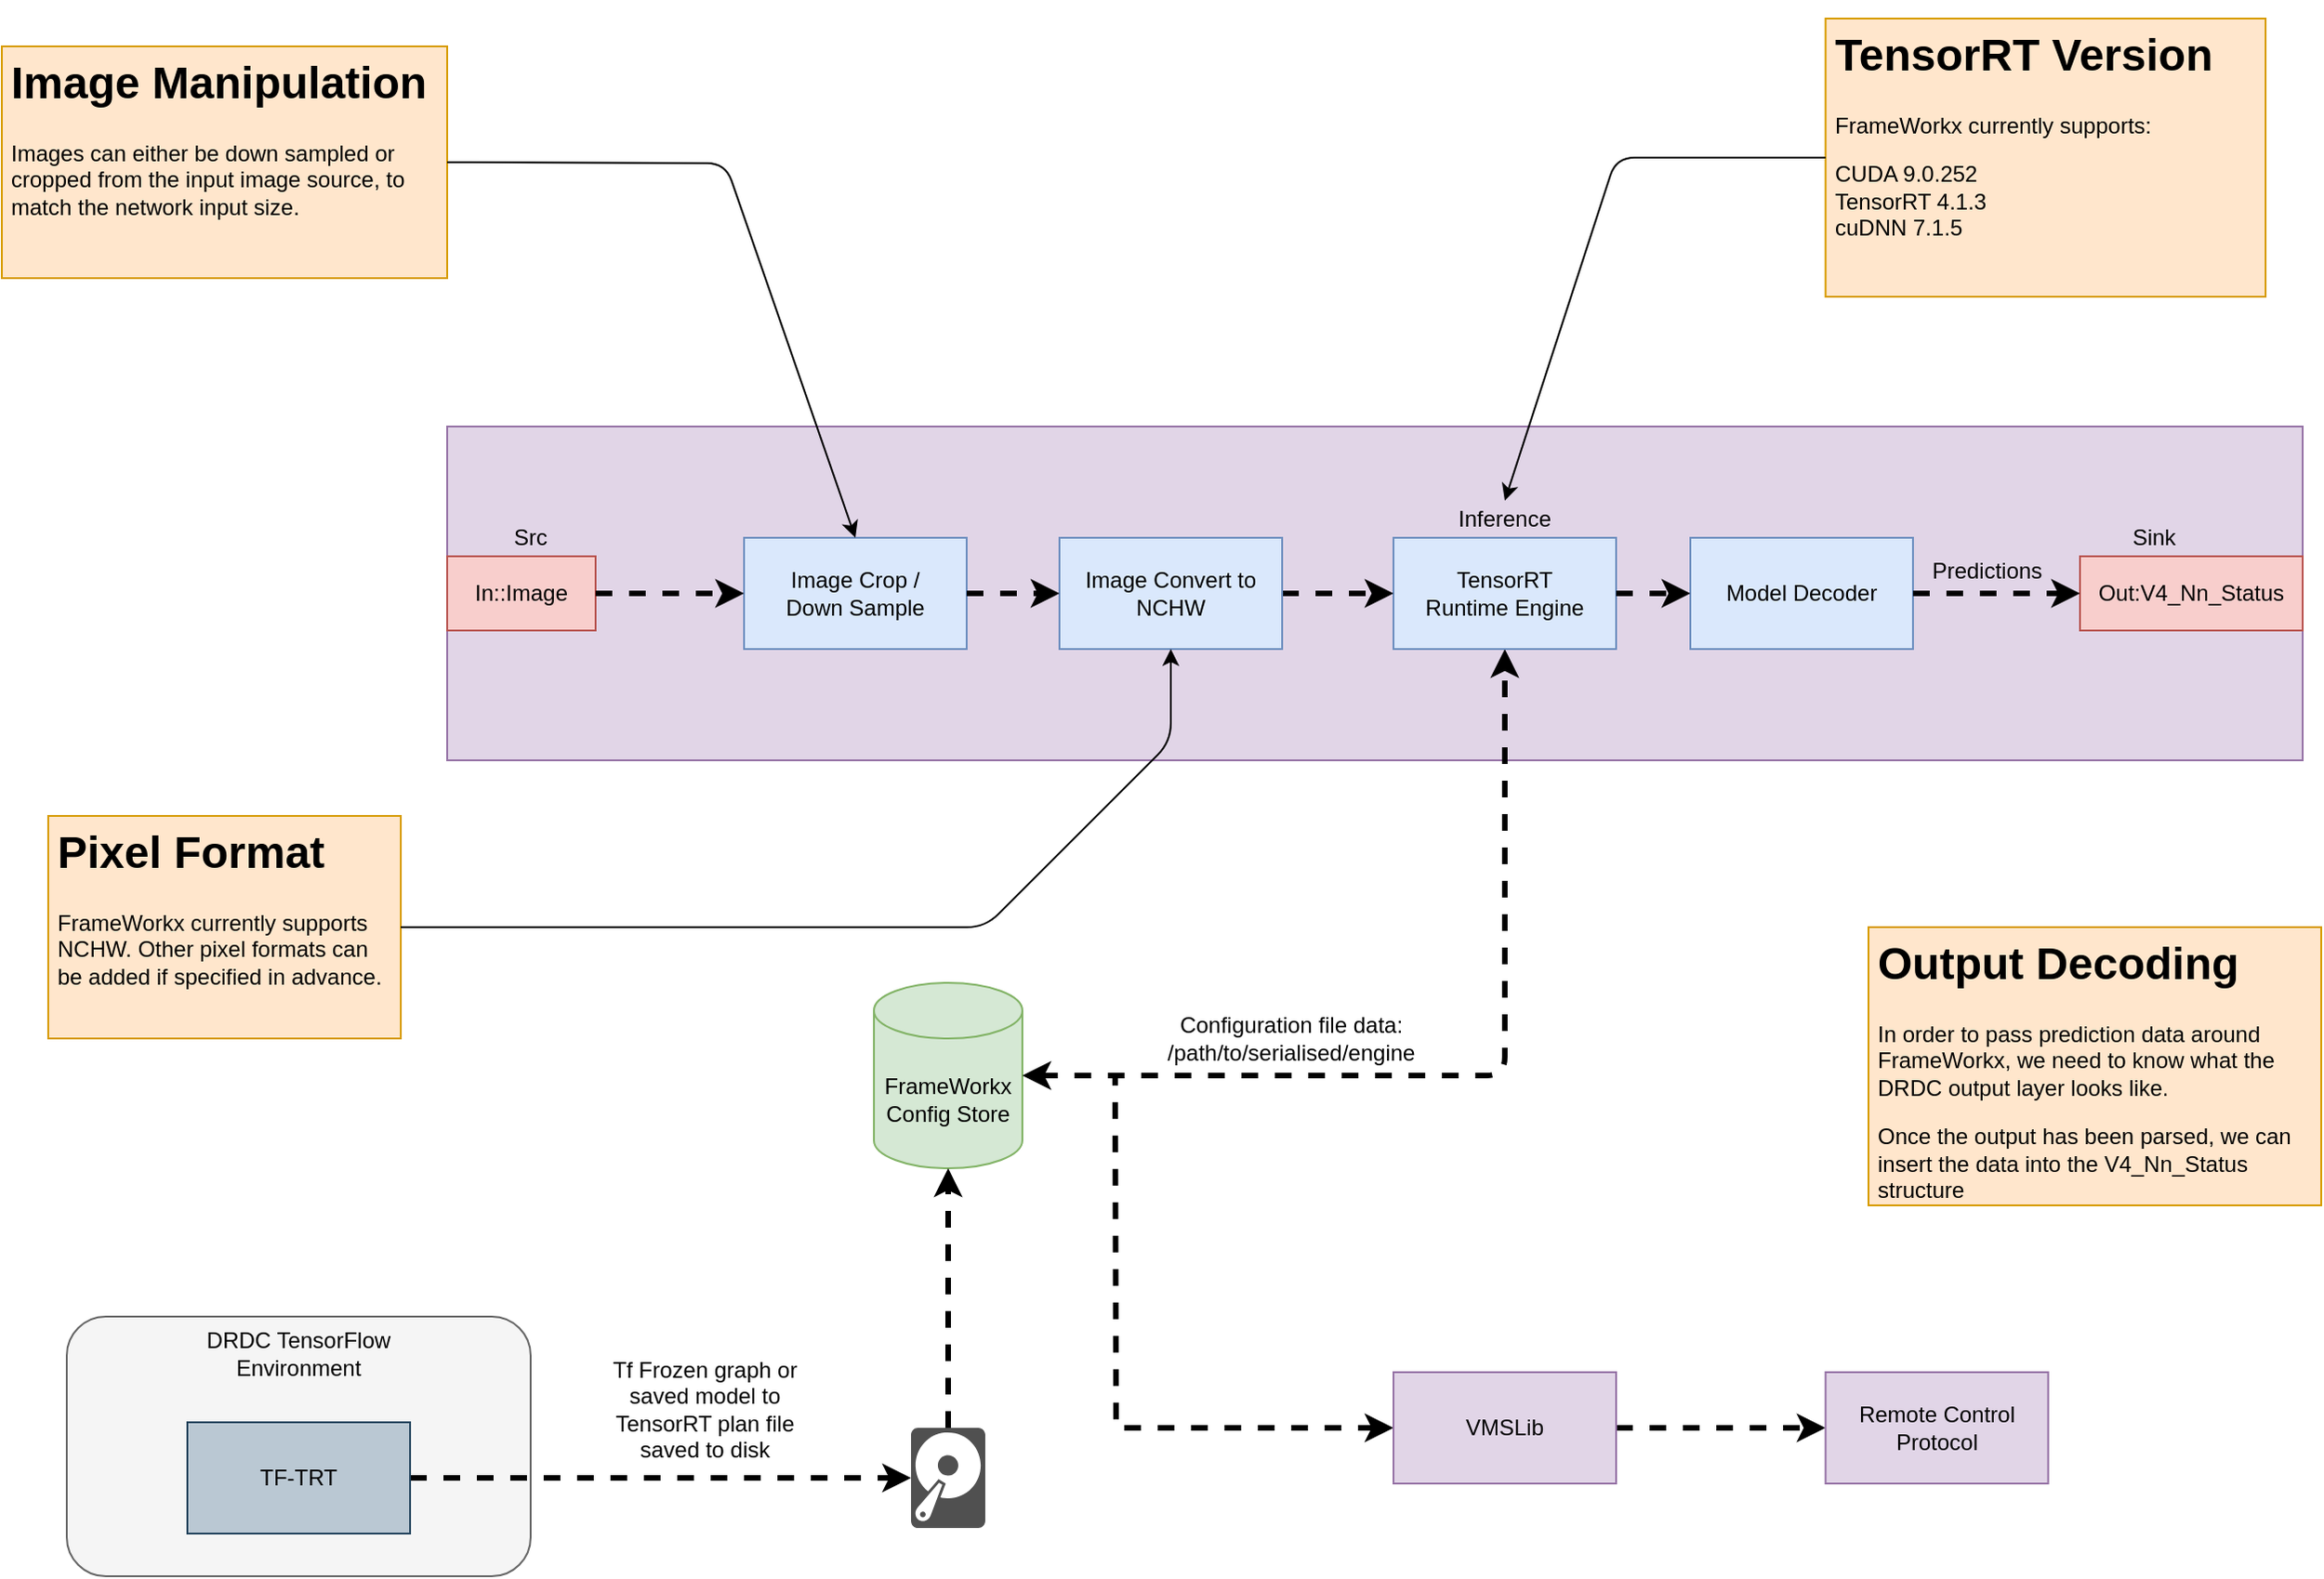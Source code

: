 <mxfile version="14.3.0" type="github">
  <diagram id="KwXItZOLm563Cn7FzS6w" name="Page-1">
    <mxGraphModel dx="2924" dy="1832" grid="1" gridSize="10" guides="1" tooltips="1" connect="1" arrows="1" fold="1" page="1" pageScale="1" pageWidth="827" pageHeight="1169" math="0" shadow="0">
      <root>
        <mxCell id="0" />
        <mxCell id="1" parent="0" />
        <mxCell id="UBeTGBGxpD2IlM4JwGMD-19" value="" style="rounded=1;whiteSpace=wrap;html=1;fillColor=#f5f5f5;strokeColor=#666666;fontColor=#333333;" vertex="1" parent="1">
          <mxGeometry x="-295" y="750" width="250" height="140" as="geometry" />
        </mxCell>
        <mxCell id="TfpygzVhcYEVbCiinkKd-1" value="" style="rounded=0;whiteSpace=wrap;html=1;fillColor=#e1d5e7;strokeColor=#9673a6;" parent="1" vertex="1">
          <mxGeometry x="-90" y="270" width="1000" height="180" as="geometry" />
        </mxCell>
        <mxCell id="UBeTGBGxpD2IlM4JwGMD-16" style="edgeStyle=orthogonalEdgeStyle;rounded=0;orthogonalLoop=1;jettySize=auto;html=1;dashed=1;startArrow=none;startFill=0;endArrow=classic;endFill=1;strokeWidth=3;" edge="1" parent="1" source="TfpygzVhcYEVbCiinkKd-9" target="TfpygzVhcYEVbCiinkKd-14">
          <mxGeometry relative="1" as="geometry" />
        </mxCell>
        <mxCell id="TfpygzVhcYEVbCiinkKd-9" value="TF-TRT" style="rounded=0;whiteSpace=wrap;html=1;fillColor=#bac8d3;strokeColor=#23445d;" parent="1" vertex="1">
          <mxGeometry x="-230" y="807" width="120" height="60" as="geometry" />
        </mxCell>
        <mxCell id="TfpygzVhcYEVbCiinkKd-11" value="FrameWorkx&lt;br&gt;Config Store" style="shape=cylinder3;whiteSpace=wrap;html=1;boundedLbl=1;backgroundOutline=1;size=15;fillColor=#d5e8d4;strokeColor=#82b366;" parent="1" vertex="1">
          <mxGeometry x="140" y="570" width="80" height="100" as="geometry" />
        </mxCell>
        <mxCell id="TfpygzVhcYEVbCiinkKd-13" value="" style="endArrow=classic;startArrow=classic;html=1;dashed=1;strokeWidth=3;exitX=1;exitY=0.5;exitDx=0;exitDy=0;exitPerimeter=0;entryX=0.5;entryY=1;entryDx=0;entryDy=0;" parent="1" source="TfpygzVhcYEVbCiinkKd-11" target="TfpygzVhcYEVbCiinkKd-10" edge="1">
          <mxGeometry width="50" height="50" relative="1" as="geometry">
            <mxPoint x="320" y="550" as="sourcePoint" />
            <mxPoint x="370" y="500" as="targetPoint" />
            <Array as="points">
              <mxPoint x="480" y="620" />
            </Array>
          </mxGeometry>
        </mxCell>
        <mxCell id="TfpygzVhcYEVbCiinkKd-15" style="edgeStyle=orthogonalEdgeStyle;rounded=0;orthogonalLoop=1;jettySize=auto;html=1;entryX=0.5;entryY=1;entryDx=0;entryDy=0;entryPerimeter=0;dashed=1;strokeWidth=3;" parent="1" source="TfpygzVhcYEVbCiinkKd-14" target="TfpygzVhcYEVbCiinkKd-11" edge="1">
          <mxGeometry relative="1" as="geometry" />
        </mxCell>
        <mxCell id="TfpygzVhcYEVbCiinkKd-14" value="" style="pointerEvents=1;shadow=0;dashed=0;html=1;strokeColor=none;fillColor=#505050;labelPosition=center;verticalLabelPosition=bottom;verticalAlign=top;outlineConnect=0;align=center;shape=mxgraph.office.devices.hard_disk;" parent="1" vertex="1">
          <mxGeometry x="160" y="810" width="40" height="54" as="geometry" />
        </mxCell>
        <mxCell id="TfpygzVhcYEVbCiinkKd-19" value="Inference" style="text;html=1;strokeColor=none;fillColor=none;align=center;verticalAlign=middle;whiteSpace=wrap;rounded=0;" parent="1" vertex="1">
          <mxGeometry x="460" y="310" width="40" height="20" as="geometry" />
        </mxCell>
        <mxCell id="TfpygzVhcYEVbCiinkKd-27" value="Tf Frozen graph or saved model to TensorRT plan file saved to disk" style="text;html=1;strokeColor=none;fillColor=none;align=center;verticalAlign=middle;whiteSpace=wrap;rounded=0;" parent="1" vertex="1">
          <mxGeometry x="-6" y="780" width="110" height="40" as="geometry" />
        </mxCell>
        <mxCell id="TfpygzVhcYEVbCiinkKd-28" value="Configuration file data:&lt;br&gt;/path/to/serialised/engine" style="text;html=1;strokeColor=none;fillColor=none;align=center;verticalAlign=middle;whiteSpace=wrap;rounded=0;" parent="1" vertex="1">
          <mxGeometry x="310" y="580" width="110" height="40" as="geometry" />
        </mxCell>
        <mxCell id="UBeTGBGxpD2IlM4JwGMD-3" style="edgeStyle=orthogonalEdgeStyle;rounded=0;orthogonalLoop=1;jettySize=auto;html=1;exitX=0;exitY=0.5;exitDx=0;exitDy=0;strokeWidth=3;dashed=1;endArrow=none;endFill=0;startArrow=classic;startFill=1;" edge="1" parent="1" source="UBeTGBGxpD2IlM4JwGMD-1">
          <mxGeometry relative="1" as="geometry">
            <mxPoint x="270" y="620" as="targetPoint" />
          </mxGeometry>
        </mxCell>
        <mxCell id="UBeTGBGxpD2IlM4JwGMD-4" style="edgeStyle=orthogonalEdgeStyle;rounded=0;orthogonalLoop=1;jettySize=auto;html=1;exitX=1;exitY=0.5;exitDx=0;exitDy=0;dashed=1;startArrow=none;startFill=0;endArrow=classic;endFill=1;strokeWidth=3;entryX=0;entryY=0.5;entryDx=0;entryDy=0;" edge="1" parent="1" source="UBeTGBGxpD2IlM4JwGMD-1" target="UBeTGBGxpD2IlM4JwGMD-6">
          <mxGeometry relative="1" as="geometry">
            <mxPoint x="650" y="810" as="targetPoint" />
          </mxGeometry>
        </mxCell>
        <mxCell id="UBeTGBGxpD2IlM4JwGMD-1" value="VMSLib" style="rounded=0;whiteSpace=wrap;html=1;fillColor=#e1d5e7;strokeColor=#9673a6;" vertex="1" parent="1">
          <mxGeometry x="420" y="780" width="120" height="60" as="geometry" />
        </mxCell>
        <mxCell id="UBeTGBGxpD2IlM4JwGMD-6" value="Remote Control&lt;br&gt;Protocol" style="rounded=0;whiteSpace=wrap;html=1;fillColor=#e1d5e7;strokeColor=#9673a6;" vertex="1" parent="1">
          <mxGeometry x="652.85" y="780" width="120" height="60" as="geometry" />
        </mxCell>
        <mxCell id="UBeTGBGxpD2IlM4JwGMD-8" value="&lt;h1&gt;TensorRT Version&lt;/h1&gt;&lt;p&gt;FrameWorkx currently supports:&lt;/p&gt;&lt;p&gt;CUDA 9.0.252&lt;br&gt;TensorRT 4.1.3&lt;br&gt;cuDNN 7.1.5&lt;br&gt;&lt;br&gt;&lt;br&gt;&lt;/p&gt;" style="text;html=1;fillColor=#ffe6cc;spacing=5;spacingTop=-20;whiteSpace=wrap;overflow=hidden;rounded=0;strokeColor=#d79b00;" vertex="1" parent="1">
          <mxGeometry x="652.85" y="50" width="237.15" height="150" as="geometry" />
        </mxCell>
        <mxCell id="UBeTGBGxpD2IlM4JwGMD-20" value="DRDC TensorFlow Environment" style="text;html=1;strokeColor=none;fillColor=none;align=center;verticalAlign=middle;whiteSpace=wrap;rounded=0;" vertex="1" parent="1">
          <mxGeometry x="-230" y="760" width="120" height="20" as="geometry" />
        </mxCell>
        <mxCell id="UBeTGBGxpD2IlM4JwGMD-22" value="" style="group" vertex="1" connectable="0" parent="1">
          <mxGeometry x="-80" y="320" width="990" height="70" as="geometry" />
        </mxCell>
        <mxCell id="TfpygzVhcYEVbCiinkKd-2" value="In::Image" style="rounded=0;whiteSpace=wrap;html=1;fillColor=#f8cecc;strokeColor=#b85450;" parent="UBeTGBGxpD2IlM4JwGMD-22" vertex="1">
          <mxGeometry x="-10.01" y="20" width="80.011" height="40" as="geometry" />
        </mxCell>
        <mxCell id="TfpygzVhcYEVbCiinkKd-3" value="Src" style="text;html=1;strokeColor=none;fillColor=none;align=center;verticalAlign=middle;whiteSpace=wrap;rounded=0;" parent="UBeTGBGxpD2IlM4JwGMD-22" vertex="1">
          <mxGeometry x="15.0" width="40" height="20" as="geometry" />
        </mxCell>
        <mxCell id="TfpygzVhcYEVbCiinkKd-5" value="Sink" style="text;html=1;strokeColor=none;fillColor=none;align=center;verticalAlign=middle;whiteSpace=wrap;rounded=0;" parent="UBeTGBGxpD2IlM4JwGMD-22" vertex="1">
          <mxGeometry x="890.0" width="40" height="20" as="geometry" />
        </mxCell>
        <mxCell id="TfpygzVhcYEVbCiinkKd-10" value="TensorRT&lt;br&gt;Runtime Engine" style="rounded=0;whiteSpace=wrap;html=1;fillColor=#dae8fc;strokeColor=#6c8ebf;" parent="UBeTGBGxpD2IlM4JwGMD-22" vertex="1">
          <mxGeometry x="500.0" y="10" width="120.0" height="60" as="geometry" />
        </mxCell>
        <mxCell id="TfpygzVhcYEVbCiinkKd-17" value="Image Crop / &lt;br&gt;Down Sample" style="rounded=0;whiteSpace=wrap;html=1;fillColor=#dae8fc;strokeColor=#6c8ebf;" parent="UBeTGBGxpD2IlM4JwGMD-22" vertex="1">
          <mxGeometry x="150" y="10" width="120.0" height="60" as="geometry" />
        </mxCell>
        <mxCell id="TfpygzVhcYEVbCiinkKd-34" style="edgeStyle=orthogonalEdgeStyle;rounded=0;orthogonalLoop=1;jettySize=auto;html=1;exitX=1;exitY=0.5;exitDx=0;exitDy=0;entryX=0;entryY=0.5;entryDx=0;entryDy=0;dashed=1;strokeWidth=3;" parent="UBeTGBGxpD2IlM4JwGMD-22" source="TfpygzVhcYEVbCiinkKd-2" target="TfpygzVhcYEVbCiinkKd-17" edge="1">
          <mxGeometry relative="1" as="geometry" />
        </mxCell>
        <mxCell id="TfpygzVhcYEVbCiinkKd-24" style="edgeStyle=orthogonalEdgeStyle;rounded=0;orthogonalLoop=1;jettySize=auto;html=1;exitX=1;exitY=0.5;exitDx=0;exitDy=0;entryX=0;entryY=0.5;entryDx=0;entryDy=0;dashed=1;strokeWidth=3;" parent="UBeTGBGxpD2IlM4JwGMD-22" source="TfpygzVhcYEVbCiinkKd-18" target="TfpygzVhcYEVbCiinkKd-10" edge="1">
          <mxGeometry relative="1" as="geometry" />
        </mxCell>
        <mxCell id="TfpygzVhcYEVbCiinkKd-18" value="Image Convert to NCHW" style="rounded=0;whiteSpace=wrap;html=1;fillColor=#dae8fc;strokeColor=#6c8ebf;" parent="UBeTGBGxpD2IlM4JwGMD-22" vertex="1">
          <mxGeometry x="320" y="10" width="120.0" height="60" as="geometry" />
        </mxCell>
        <mxCell id="TfpygzVhcYEVbCiinkKd-26" value="Predictions" style="text;html=1;strokeColor=none;fillColor=none;align=center;verticalAlign=middle;whiteSpace=wrap;rounded=0;" parent="UBeTGBGxpD2IlM4JwGMD-22" vertex="1">
          <mxGeometry x="800" y="18" width="40" height="20" as="geometry" />
        </mxCell>
        <mxCell id="TfpygzVhcYEVbCiinkKd-29" value="Model Decoder" style="rounded=0;whiteSpace=wrap;html=1;fillColor=#dae8fc;strokeColor=#6c8ebf;" parent="UBeTGBGxpD2IlM4JwGMD-22" vertex="1">
          <mxGeometry x="660" y="10" width="120.0" height="60" as="geometry" />
        </mxCell>
        <mxCell id="TfpygzVhcYEVbCiinkKd-30" style="edgeStyle=orthogonalEdgeStyle;rounded=0;orthogonalLoop=1;jettySize=auto;html=1;exitX=1;exitY=0.5;exitDx=0;exitDy=0;dashed=1;strokeWidth=3;" parent="UBeTGBGxpD2IlM4JwGMD-22" source="TfpygzVhcYEVbCiinkKd-10" target="TfpygzVhcYEVbCiinkKd-29" edge="1">
          <mxGeometry relative="1" as="geometry" />
        </mxCell>
        <mxCell id="UBeTGBGxpD2IlM4JwGMD-7" value="Out:V4_Nn_Status" style="rounded=0;whiteSpace=wrap;html=1;fillColor=#f8cecc;strokeColor=#b85450;" vertex="1" parent="UBeTGBGxpD2IlM4JwGMD-22">
          <mxGeometry x="870" y="20" width="120" height="40" as="geometry" />
        </mxCell>
        <mxCell id="TfpygzVhcYEVbCiinkKd-32" style="edgeStyle=orthogonalEdgeStyle;rounded=0;orthogonalLoop=1;jettySize=auto;html=1;exitX=1;exitY=0.5;exitDx=0;exitDy=0;entryX=0;entryY=0.5;entryDx=0;entryDy=0;dashed=1;strokeWidth=3;" parent="UBeTGBGxpD2IlM4JwGMD-22" source="TfpygzVhcYEVbCiinkKd-29" target="UBeTGBGxpD2IlM4JwGMD-7" edge="1">
          <mxGeometry relative="1" as="geometry">
            <mxPoint x="770.0" y="37.5" as="targetPoint" />
          </mxGeometry>
        </mxCell>
        <mxCell id="UBeTGBGxpD2IlM4JwGMD-21" style="edgeStyle=orthogonalEdgeStyle;rounded=0;orthogonalLoop=1;jettySize=auto;html=1;exitX=1;exitY=0.5;exitDx=0;exitDy=0;entryX=0;entryY=0.5;entryDx=0;entryDy=0;dashed=1;strokeWidth=3;" edge="1" parent="UBeTGBGxpD2IlM4JwGMD-22" source="TfpygzVhcYEVbCiinkKd-17" target="TfpygzVhcYEVbCiinkKd-18">
          <mxGeometry relative="1" as="geometry">
            <mxPoint x="450" y="310" as="sourcePoint" />
            <mxPoint x="510" y="310" as="targetPoint" />
          </mxGeometry>
        </mxCell>
        <mxCell id="UBeTGBGxpD2IlM4JwGMD-23" value="" style="endArrow=classic;html=1;strokeWidth=1;exitX=0;exitY=0.5;exitDx=0;exitDy=0;entryX=0.5;entryY=0;entryDx=0;entryDy=0;" edge="1" parent="1" source="UBeTGBGxpD2IlM4JwGMD-8" target="TfpygzVhcYEVbCiinkKd-19">
          <mxGeometry width="50" height="50" relative="1" as="geometry">
            <mxPoint x="530" y="160" as="sourcePoint" />
            <mxPoint x="580" y="110" as="targetPoint" />
            <Array as="points">
              <mxPoint x="540" y="125" />
            </Array>
          </mxGeometry>
        </mxCell>
        <mxCell id="UBeTGBGxpD2IlM4JwGMD-24" value="&lt;h1&gt;Image Manipulation&lt;/h1&gt;&lt;p&gt;Images can either be down sampled or cropped from the input image source, to match the network input size.&lt;/p&gt;" style="text;html=1;fillColor=#ffe6cc;spacing=5;spacingTop=-20;whiteSpace=wrap;overflow=hidden;rounded=0;strokeColor=#d79b00;" vertex="1" parent="1">
          <mxGeometry x="-330" y="65" width="240" height="125" as="geometry" />
        </mxCell>
        <mxCell id="UBeTGBGxpD2IlM4JwGMD-26" value="" style="endArrow=classic;html=1;strokeWidth=1;exitX=1;exitY=0.5;exitDx=0;exitDy=0;entryX=0.5;entryY=0;entryDx=0;entryDy=0;" edge="1" parent="1" source="UBeTGBGxpD2IlM4JwGMD-24" target="TfpygzVhcYEVbCiinkKd-17">
          <mxGeometry width="50" height="50" relative="1" as="geometry">
            <mxPoint x="80" y="140" as="sourcePoint" />
            <mxPoint x="130" y="90" as="targetPoint" />
            <Array as="points">
              <mxPoint x="60" y="128" />
            </Array>
          </mxGeometry>
        </mxCell>
        <mxCell id="UBeTGBGxpD2IlM4JwGMD-27" value="&lt;h1&gt;Pixel Format&lt;/h1&gt;&lt;p&gt;FrameWorkx currently supports NCHW. Other pixel formats can be added if specified in advance.&lt;/p&gt;" style="text;html=1;strokeColor=#d79b00;fillColor=#ffe6cc;spacing=5;spacingTop=-20;whiteSpace=wrap;overflow=hidden;rounded=0;" vertex="1" parent="1">
          <mxGeometry x="-305" y="480" width="190" height="120" as="geometry" />
        </mxCell>
        <mxCell id="UBeTGBGxpD2IlM4JwGMD-28" value="" style="endArrow=classic;html=1;strokeWidth=1;exitX=1;exitY=0.5;exitDx=0;exitDy=0;entryX=0.5;entryY=1;entryDx=0;entryDy=0;" edge="1" parent="1" source="UBeTGBGxpD2IlM4JwGMD-27" target="TfpygzVhcYEVbCiinkKd-18">
          <mxGeometry width="50" height="50" relative="1" as="geometry">
            <mxPoint x="-450" y="420" as="sourcePoint" />
            <mxPoint x="-400" y="370" as="targetPoint" />
            <Array as="points">
              <mxPoint x="200" y="540" />
              <mxPoint x="300" y="440" />
            </Array>
          </mxGeometry>
        </mxCell>
        <mxCell id="UBeTGBGxpD2IlM4JwGMD-29" value="&lt;h1&gt;Output Decoding&lt;/h1&gt;&lt;p&gt;In order to pass prediction data around FrameWorkx, we need to know what the DRDC output layer looks like.&lt;/p&gt;&lt;p&gt;Once the output has been parsed, we can insert the data into the V4_Nn_Status structure&lt;/p&gt;" style="text;html=1;strokeColor=#d79b00;fillColor=#ffe6cc;spacing=5;spacingTop=-20;whiteSpace=wrap;overflow=hidden;rounded=0;" vertex="1" parent="1">
          <mxGeometry x="676" y="540" width="244" height="150" as="geometry" />
        </mxCell>
      </root>
    </mxGraphModel>
  </diagram>
</mxfile>
